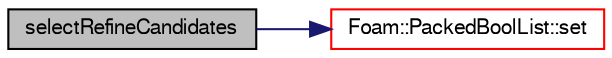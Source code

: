 digraph "selectRefineCandidates"
{
  bgcolor="transparent";
  edge [fontname="FreeSans",fontsize="10",labelfontname="FreeSans",labelfontsize="10"];
  node [fontname="FreeSans",fontsize="10",shape=record];
  rankdir="LR";
  Node1 [label="selectRefineCandidates",height=0.2,width=0.4,color="black", fillcolor="grey75", style="filled" fontcolor="black"];
  Node1 -> Node2 [color="midnightblue",fontsize="10",style="solid",fontname="FreeSans"];
  Node2 [label="Foam::PackedBoolList::set",height=0.2,width=0.4,color="red",URL="$a01706.html#a0c010317ff4eff942a58dd385245119d",tooltip="Set specified bits. "];
}
